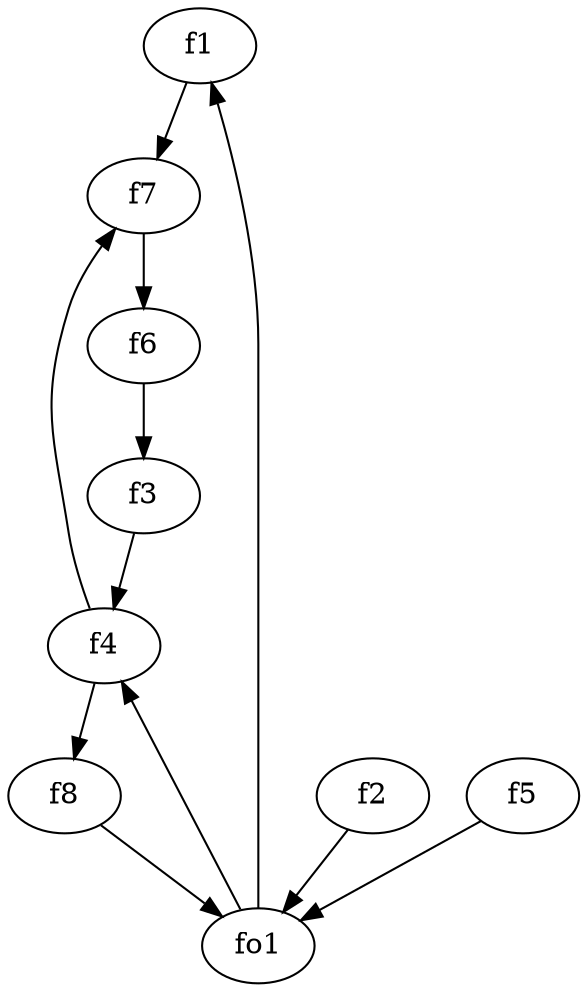 strict digraph  {
f1;
f2;
f3;
f4;
f5;
f6;
f7;
f8;
fo1;
f1 -> f7  [weight=2];
f2 -> fo1  [weight=2];
f3 -> f4  [weight=2];
f4 -> f8  [weight=2];
f4 -> f7  [weight=2];
f5 -> fo1  [weight=2];
f6 -> f3  [weight=2];
f7 -> f6  [weight=2];
f8 -> fo1  [weight=2];
fo1 -> f1  [weight=2];
fo1 -> f4  [weight=2];
}
